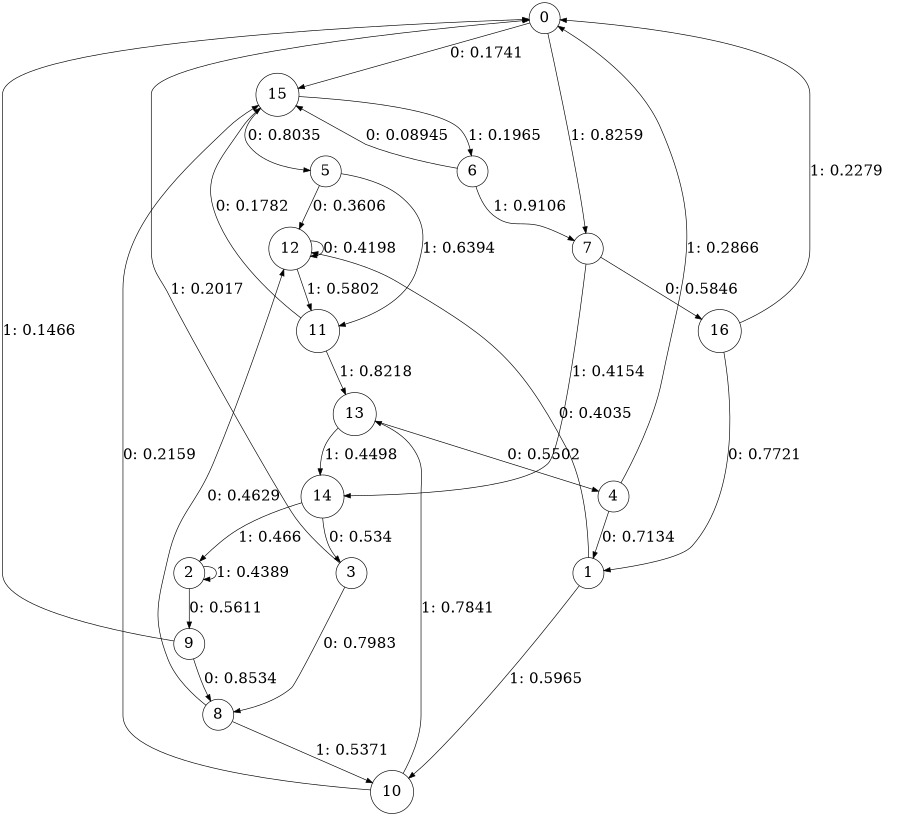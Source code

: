 digraph "ch33faceL6" {
size = "6,8.5";
ratio = "fill";
node [shape = circle];
node [fontsize = 24];
edge [fontsize = 24];
0 -> 15 [label = "0: 0.1741   "];
0 -> 7 [label = "1: 0.8259   "];
1 -> 12 [label = "0: 0.4035   "];
1 -> 10 [label = "1: 0.5965   "];
2 -> 9 [label = "0: 0.5611   "];
2 -> 2 [label = "1: 0.4389   "];
3 -> 8 [label = "0: 0.7983   "];
3 -> 0 [label = "1: 0.2017   "];
4 -> 1 [label = "0: 0.7134   "];
4 -> 0 [label = "1: 0.2866   "];
5 -> 12 [label = "0: 0.3606   "];
5 -> 11 [label = "1: 0.6394   "];
6 -> 15 [label = "0: 0.08945  "];
6 -> 7 [label = "1: 0.9106   "];
7 -> 16 [label = "0: 0.5846   "];
7 -> 14 [label = "1: 0.4154   "];
8 -> 12 [label = "0: 0.4629   "];
8 -> 10 [label = "1: 0.5371   "];
9 -> 8 [label = "0: 0.8534   "];
9 -> 0 [label = "1: 0.1466   "];
10 -> 15 [label = "0: 0.2159   "];
10 -> 13 [label = "1: 0.7841   "];
11 -> 15 [label = "0: 0.1782   "];
11 -> 13 [label = "1: 0.8218   "];
12 -> 12 [label = "0: 0.4198   "];
12 -> 11 [label = "1: 0.5802   "];
13 -> 4 [label = "0: 0.5502   "];
13 -> 14 [label = "1: 0.4498   "];
14 -> 3 [label = "0: 0.534    "];
14 -> 2 [label = "1: 0.466    "];
15 -> 5 [label = "0: 0.8035   "];
15 -> 6 [label = "1: 0.1965   "];
16 -> 1 [label = "0: 0.7721   "];
16 -> 0 [label = "1: 0.2279   "];
}